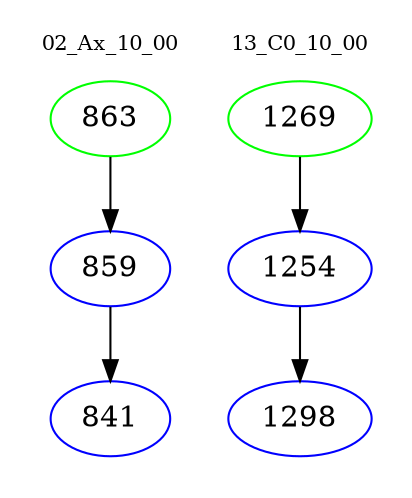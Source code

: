 digraph{
subgraph cluster_0 {
color = white
label = "02_Ax_10_00";
fontsize=10;
T0_863 [label="863", color="green"]
T0_863 -> T0_859 [color="black"]
T0_859 [label="859", color="blue"]
T0_859 -> T0_841 [color="black"]
T0_841 [label="841", color="blue"]
}
subgraph cluster_1 {
color = white
label = "13_C0_10_00";
fontsize=10;
T1_1269 [label="1269", color="green"]
T1_1269 -> T1_1254 [color="black"]
T1_1254 [label="1254", color="blue"]
T1_1254 -> T1_1298 [color="black"]
T1_1298 [label="1298", color="blue"]
}
}
